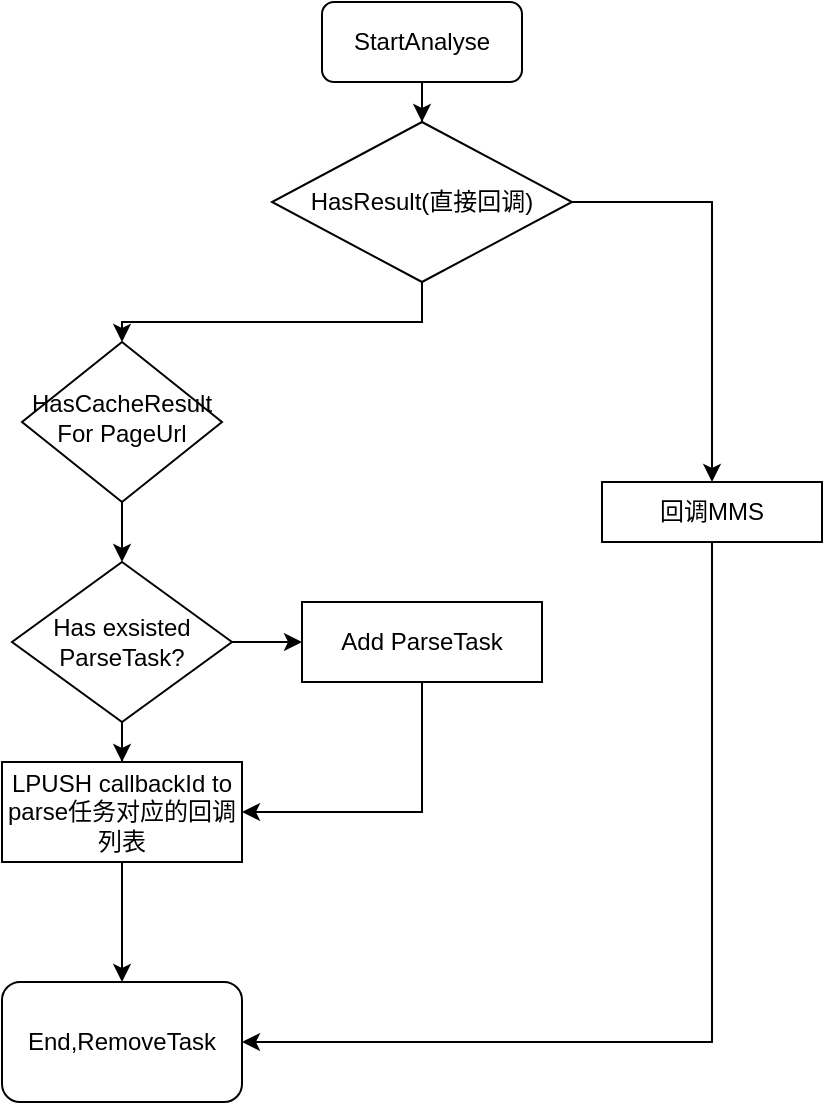 <mxfile version="20.8.16" type="github">
  <diagram id="C5RBs43oDa-KdzZeNtuy" name="Page-1">
    <mxGraphModel dx="1434" dy="764" grid="1" gridSize="10" guides="1" tooltips="1" connect="1" arrows="1" fold="1" page="1" pageScale="1" pageWidth="827" pageHeight="1169" math="0" shadow="0">
      <root>
        <mxCell id="WIyWlLk6GJQsqaUBKTNV-0" />
        <mxCell id="WIyWlLk6GJQsqaUBKTNV-1" parent="WIyWlLk6GJQsqaUBKTNV-0" />
        <mxCell id="gYDF0jRC63y4KP2ayJTQ-15" value="" style="edgeStyle=orthogonalEdgeStyle;rounded=0;orthogonalLoop=1;jettySize=auto;html=1;" edge="1" parent="WIyWlLk6GJQsqaUBKTNV-1" source="WIyWlLk6GJQsqaUBKTNV-3" target="gYDF0jRC63y4KP2ayJTQ-14">
          <mxGeometry relative="1" as="geometry" />
        </mxCell>
        <mxCell id="WIyWlLk6GJQsqaUBKTNV-3" value="StartAnalyse" style="rounded=1;whiteSpace=wrap;html=1;fontSize=12;glass=0;strokeWidth=1;shadow=0;" parent="WIyWlLk6GJQsqaUBKTNV-1" vertex="1">
          <mxGeometry x="330" y="140" width="100" height="40" as="geometry" />
        </mxCell>
        <mxCell id="gYDF0jRC63y4KP2ayJTQ-8" style="edgeStyle=orthogonalEdgeStyle;rounded=0;orthogonalLoop=1;jettySize=auto;html=1;exitX=0.5;exitY=1;exitDx=0;exitDy=0;entryX=0.5;entryY=0;entryDx=0;entryDy=0;" edge="1" parent="WIyWlLk6GJQsqaUBKTNV-1" source="WIyWlLk6GJQsqaUBKTNV-6" target="gYDF0jRC63y4KP2ayJTQ-7">
          <mxGeometry relative="1" as="geometry">
            <Array as="points">
              <mxPoint x="230" y="420" />
            </Array>
          </mxGeometry>
        </mxCell>
        <mxCell id="WIyWlLk6GJQsqaUBKTNV-6" value="HasCacheResult&lt;br&gt;For PageUrl" style="rhombus;whiteSpace=wrap;html=1;shadow=0;fontFamily=Helvetica;fontSize=12;align=center;strokeWidth=1;spacing=6;spacingTop=-4;" parent="WIyWlLk6GJQsqaUBKTNV-1" vertex="1">
          <mxGeometry x="180" y="310" width="100" height="80" as="geometry" />
        </mxCell>
        <mxCell id="WIyWlLk6GJQsqaUBKTNV-7" value="Add ParseTask" style="rounded=0;whiteSpace=wrap;html=1;fontSize=12;glass=0;strokeWidth=1;shadow=0;" parent="WIyWlLk6GJQsqaUBKTNV-1" vertex="1">
          <mxGeometry x="320" y="440" width="120" height="40" as="geometry" />
        </mxCell>
        <mxCell id="gYDF0jRC63y4KP2ayJTQ-1" value="LPUSH callbackId to parse任务对应的回调列表" style="rounded=0;whiteSpace=wrap;html=1;" vertex="1" parent="WIyWlLk6GJQsqaUBKTNV-1">
          <mxGeometry x="170" y="520" width="120" height="50" as="geometry" />
        </mxCell>
        <mxCell id="gYDF0jRC63y4KP2ayJTQ-4" value="" style="endArrow=classic;html=1;rounded=0;exitX=0.5;exitY=1;exitDx=0;exitDy=0;entryX=1;entryY=0.5;entryDx=0;entryDy=0;" edge="1" parent="WIyWlLk6GJQsqaUBKTNV-1" source="WIyWlLk6GJQsqaUBKTNV-7" target="gYDF0jRC63y4KP2ayJTQ-1">
          <mxGeometry width="50" height="50" relative="1" as="geometry">
            <mxPoint x="390" y="785" as="sourcePoint" />
            <mxPoint x="440" y="735" as="targetPoint" />
            <Array as="points">
              <mxPoint x="380" y="545" />
            </Array>
          </mxGeometry>
        </mxCell>
        <mxCell id="gYDF0jRC63y4KP2ayJTQ-5" value="End,RemoveTask" style="rounded=1;whiteSpace=wrap;html=1;" vertex="1" parent="WIyWlLk6GJQsqaUBKTNV-1">
          <mxGeometry x="170" y="630" width="120" height="60" as="geometry" />
        </mxCell>
        <mxCell id="gYDF0jRC63y4KP2ayJTQ-6" value="" style="endArrow=classic;html=1;rounded=0;exitX=0.5;exitY=1;exitDx=0;exitDy=0;entryX=0.5;entryY=0;entryDx=0;entryDy=0;" edge="1" parent="WIyWlLk6GJQsqaUBKTNV-1" source="gYDF0jRC63y4KP2ayJTQ-1" target="gYDF0jRC63y4KP2ayJTQ-5">
          <mxGeometry width="50" height="50" relative="1" as="geometry">
            <mxPoint x="395" y="685" as="sourcePoint" />
            <mxPoint x="445" y="635" as="targetPoint" />
          </mxGeometry>
        </mxCell>
        <mxCell id="gYDF0jRC63y4KP2ayJTQ-9" value="" style="edgeStyle=orthogonalEdgeStyle;rounded=0;orthogonalLoop=1;jettySize=auto;html=1;" edge="1" parent="WIyWlLk6GJQsqaUBKTNV-1" source="gYDF0jRC63y4KP2ayJTQ-7" target="WIyWlLk6GJQsqaUBKTNV-7">
          <mxGeometry relative="1" as="geometry" />
        </mxCell>
        <mxCell id="gYDF0jRC63y4KP2ayJTQ-13" value="" style="edgeStyle=orthogonalEdgeStyle;rounded=0;orthogonalLoop=1;jettySize=auto;html=1;" edge="1" parent="WIyWlLk6GJQsqaUBKTNV-1" source="gYDF0jRC63y4KP2ayJTQ-7" target="gYDF0jRC63y4KP2ayJTQ-1">
          <mxGeometry relative="1" as="geometry" />
        </mxCell>
        <mxCell id="gYDF0jRC63y4KP2ayJTQ-7" value="Has exsisted&lt;br&gt;ParseTask?" style="rhombus;whiteSpace=wrap;html=1;rounded=0;" vertex="1" parent="WIyWlLk6GJQsqaUBKTNV-1">
          <mxGeometry x="175" y="420" width="110" height="80" as="geometry" />
        </mxCell>
        <mxCell id="gYDF0jRC63y4KP2ayJTQ-16" style="edgeStyle=orthogonalEdgeStyle;rounded=0;orthogonalLoop=1;jettySize=auto;html=1;exitX=0.5;exitY=1;exitDx=0;exitDy=0;" edge="1" parent="WIyWlLk6GJQsqaUBKTNV-1" source="gYDF0jRC63y4KP2ayJTQ-14" target="WIyWlLk6GJQsqaUBKTNV-6">
          <mxGeometry relative="1" as="geometry">
            <Array as="points">
              <mxPoint x="380" y="300" />
              <mxPoint x="230" y="300" />
            </Array>
          </mxGeometry>
        </mxCell>
        <mxCell id="gYDF0jRC63y4KP2ayJTQ-21" style="edgeStyle=orthogonalEdgeStyle;rounded=0;orthogonalLoop=1;jettySize=auto;html=1;exitX=1;exitY=0.5;exitDx=0;exitDy=0;entryX=0.5;entryY=0;entryDx=0;entryDy=0;" edge="1" parent="WIyWlLk6GJQsqaUBKTNV-1" source="gYDF0jRC63y4KP2ayJTQ-14" target="gYDF0jRC63y4KP2ayJTQ-20">
          <mxGeometry relative="1" as="geometry" />
        </mxCell>
        <mxCell id="gYDF0jRC63y4KP2ayJTQ-14" value="HasResult(直接回调)" style="rhombus;whiteSpace=wrap;html=1;rounded=0;" vertex="1" parent="WIyWlLk6GJQsqaUBKTNV-1">
          <mxGeometry x="305" y="200" width="150" height="80" as="geometry" />
        </mxCell>
        <mxCell id="gYDF0jRC63y4KP2ayJTQ-22" style="edgeStyle=orthogonalEdgeStyle;rounded=0;orthogonalLoop=1;jettySize=auto;html=1;exitX=0.5;exitY=1;exitDx=0;exitDy=0;" edge="1" parent="WIyWlLk6GJQsqaUBKTNV-1" source="gYDF0jRC63y4KP2ayJTQ-20">
          <mxGeometry relative="1" as="geometry">
            <mxPoint x="290" y="660" as="targetPoint" />
            <Array as="points">
              <mxPoint x="525" y="660" />
            </Array>
          </mxGeometry>
        </mxCell>
        <mxCell id="gYDF0jRC63y4KP2ayJTQ-20" value="回调MMS" style="rounded=0;whiteSpace=wrap;html=1;" vertex="1" parent="WIyWlLk6GJQsqaUBKTNV-1">
          <mxGeometry x="470" y="380" width="110" height="30" as="geometry" />
        </mxCell>
      </root>
    </mxGraphModel>
  </diagram>
</mxfile>
